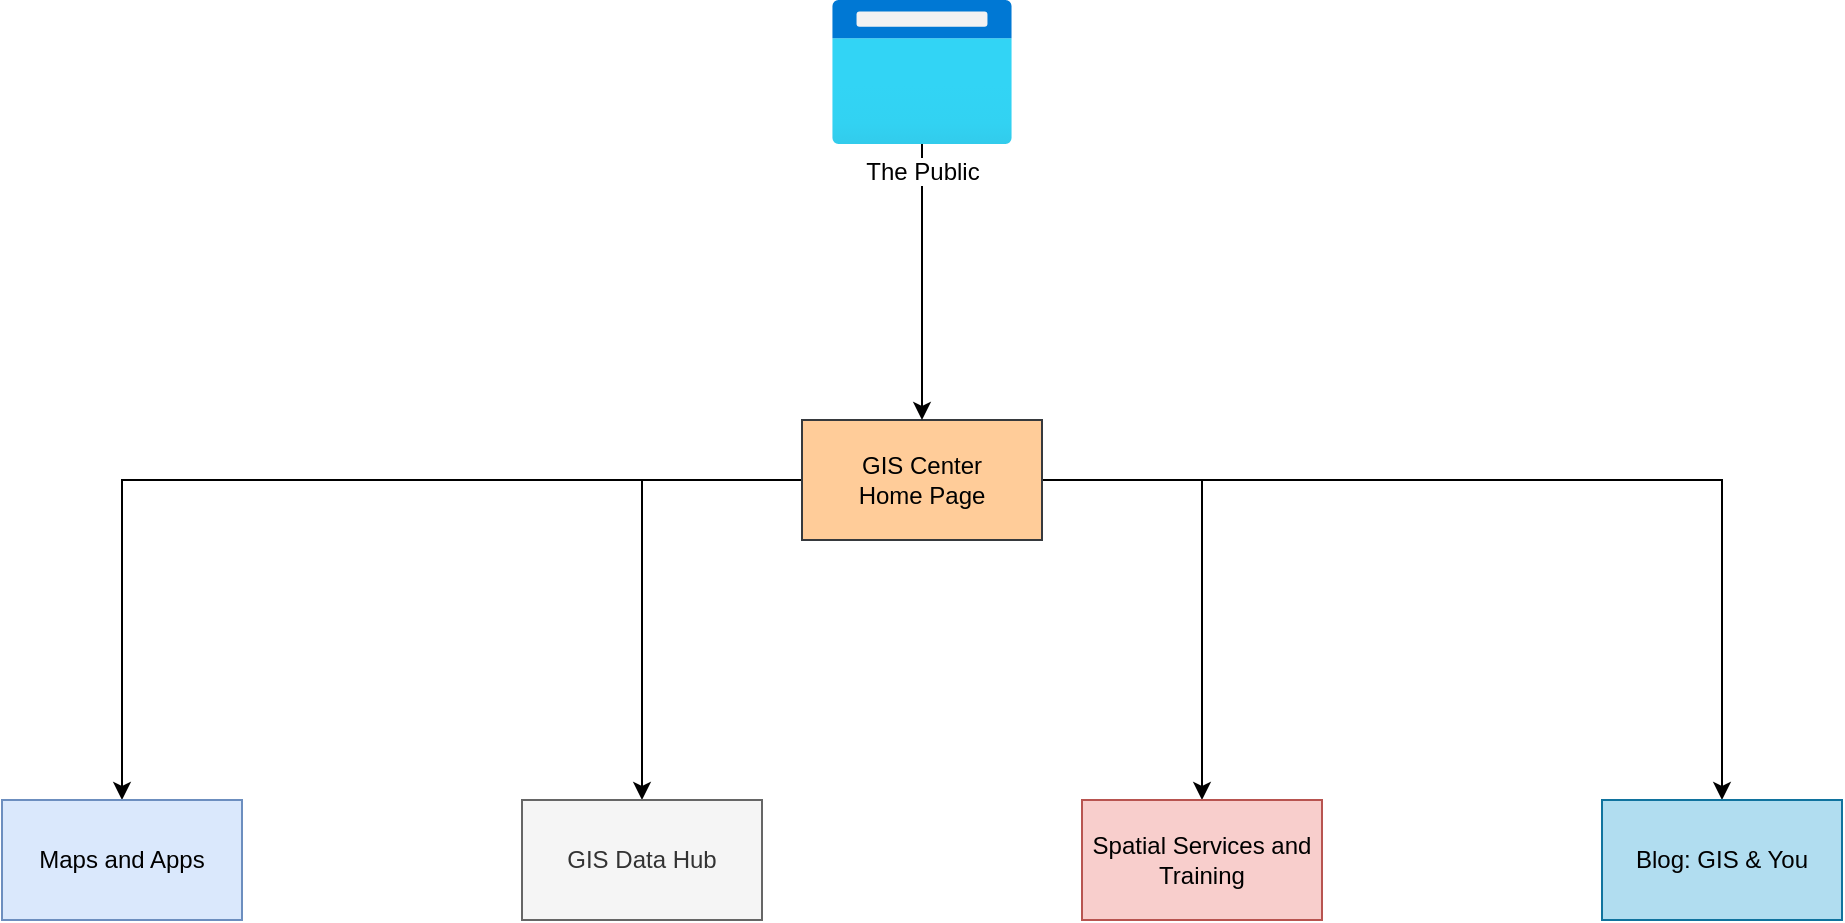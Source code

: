 <mxfile version="20.0.3" type="device"><diagram id="dsgKbcCjqJsrWvbEjHPB" name="Page-1"><mxGraphModel dx="1206" dy="1104" grid="1" gridSize="10" guides="1" tooltips="1" connect="1" arrows="1" fold="1" page="1" pageScale="1" pageWidth="1100" pageHeight="850" math="0" shadow="0"><root><mxCell id="0"/><mxCell id="1" parent="0"/><mxCell id="OqKK2q7n3H6Q88aYW08N-6" style="edgeStyle=orthogonalEdgeStyle;rounded=0;orthogonalLoop=1;jettySize=auto;html=1;entryX=0.5;entryY=0;entryDx=0;entryDy=0;" edge="1" parent="1" source="OqKK2q7n3H6Q88aYW08N-1" target="OqKK2q7n3H6Q88aYW08N-2"><mxGeometry relative="1" as="geometry"/></mxCell><mxCell id="OqKK2q7n3H6Q88aYW08N-7" style="edgeStyle=orthogonalEdgeStyle;rounded=0;orthogonalLoop=1;jettySize=auto;html=1;entryX=0.5;entryY=0;entryDx=0;entryDy=0;" edge="1" parent="1" source="OqKK2q7n3H6Q88aYW08N-1" target="OqKK2q7n3H6Q88aYW08N-3"><mxGeometry relative="1" as="geometry"/></mxCell><mxCell id="OqKK2q7n3H6Q88aYW08N-8" style="edgeStyle=orthogonalEdgeStyle;rounded=0;orthogonalLoop=1;jettySize=auto;html=1;entryX=0.5;entryY=0;entryDx=0;entryDy=0;" edge="1" parent="1" source="OqKK2q7n3H6Q88aYW08N-1" target="OqKK2q7n3H6Q88aYW08N-4"><mxGeometry relative="1" as="geometry"/></mxCell><mxCell id="OqKK2q7n3H6Q88aYW08N-9" style="edgeStyle=orthogonalEdgeStyle;rounded=0;orthogonalLoop=1;jettySize=auto;html=1;entryX=0.5;entryY=0;entryDx=0;entryDy=0;" edge="1" parent="1" source="OqKK2q7n3H6Q88aYW08N-1" target="OqKK2q7n3H6Q88aYW08N-5"><mxGeometry relative="1" as="geometry"/></mxCell><mxCell id="OqKK2q7n3H6Q88aYW08N-1" value="GIS Center&lt;br&gt;Home Page" style="rounded=0;whiteSpace=wrap;html=1;fillColor=#ffcc99;strokeColor=#36393d;" vertex="1" parent="1"><mxGeometry x="490" y="405" width="120" height="60" as="geometry"/></mxCell><mxCell id="OqKK2q7n3H6Q88aYW08N-2" value="Maps and Apps" style="rounded=0;whiteSpace=wrap;html=1;fillColor=#dae8fc;strokeColor=#6c8ebf;" vertex="1" parent="1"><mxGeometry x="90" y="595" width="120" height="60" as="geometry"/></mxCell><mxCell id="OqKK2q7n3H6Q88aYW08N-3" value="GIS Data Hub" style="rounded=0;whiteSpace=wrap;html=1;fillColor=#f5f5f5;fontColor=#333333;strokeColor=#666666;" vertex="1" parent="1"><mxGeometry x="350" y="595" width="120" height="60" as="geometry"/></mxCell><mxCell id="OqKK2q7n3H6Q88aYW08N-4" value="Blog: GIS &amp;amp; You" style="rounded=0;whiteSpace=wrap;html=1;fillColor=#b1ddf0;strokeColor=#10739e;" vertex="1" parent="1"><mxGeometry x="890" y="595" width="120" height="60" as="geometry"/></mxCell><mxCell id="OqKK2q7n3H6Q88aYW08N-5" value="Spatial Services and Training" style="rounded=0;whiteSpace=wrap;html=1;fillColor=#f8cecc;strokeColor=#b85450;" vertex="1" parent="1"><mxGeometry x="630" y="595" width="120" height="60" as="geometry"/></mxCell><mxCell id="OqKK2q7n3H6Q88aYW08N-11" style="edgeStyle=orthogonalEdgeStyle;rounded=0;orthogonalLoop=1;jettySize=auto;html=1;entryX=0.5;entryY=0;entryDx=0;entryDy=0;" edge="1" parent="1" source="OqKK2q7n3H6Q88aYW08N-10" target="OqKK2q7n3H6Q88aYW08N-1"><mxGeometry relative="1" as="geometry"/></mxCell><mxCell id="OqKK2q7n3H6Q88aYW08N-10" value="The Public" style="aspect=fixed;html=1;points=[];align=center;image;fontSize=12;image=img/lib/azure2/general/Browser.svg;" vertex="1" parent="1"><mxGeometry x="505" y="195" width="90" height="72" as="geometry"/></mxCell></root></mxGraphModel></diagram></mxfile>